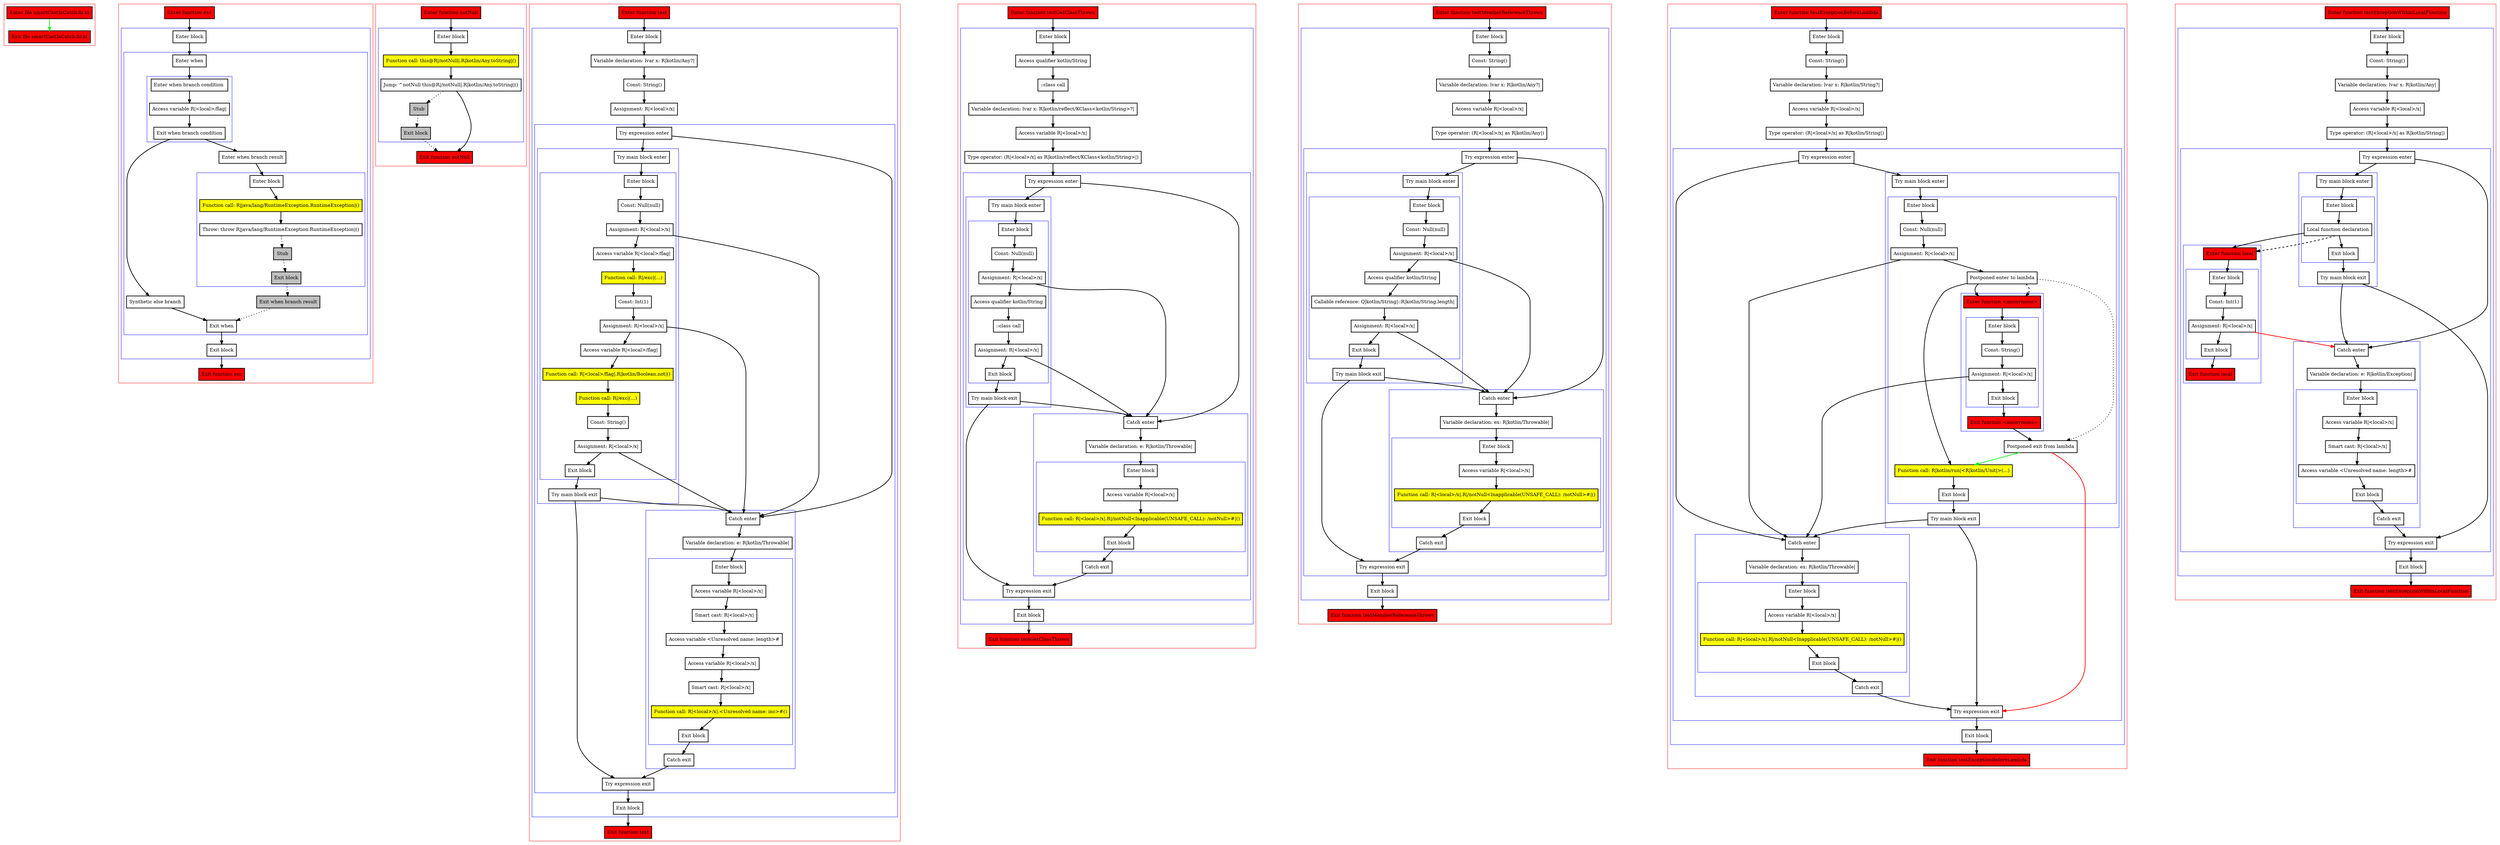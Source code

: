 digraph smartCastInCatch_fir_kt {
    graph [nodesep=3]
    node [shape=box penwidth=2]
    edge [penwidth=2]

    subgraph cluster_0 {
        color=red
        0 [label="Enter file smartCastInCatch.fir.kt" style="filled" fillcolor=red];
        1 [label="Exit file smartCastInCatch.fir.kt" style="filled" fillcolor=red];
    }
    0 -> {1} [color=green];

    subgraph cluster_1 {
        color=red
        2 [label="Enter function exc" style="filled" fillcolor=red];
        subgraph cluster_2 {
            color=blue
            3 [label="Enter block"];
            subgraph cluster_3 {
                color=blue
                4 [label="Enter when"];
                subgraph cluster_4 {
                    color=blue
                    5 [label="Enter when branch condition "];
                    6 [label="Access variable R|<local>/flag|"];
                    7 [label="Exit when branch condition"];
                }
                8 [label="Synthetic else branch"];
                9 [label="Enter when branch result"];
                subgraph cluster_5 {
                    color=blue
                    10 [label="Enter block"];
                    11 [label="Function call: R|java/lang/RuntimeException.RuntimeException|()" style="filled" fillcolor=yellow];
                    12 [label="Throw: throw R|java/lang/RuntimeException.RuntimeException|()"];
                    13 [label="Stub" style="filled" fillcolor=gray];
                    14 [label="Exit block" style="filled" fillcolor=gray];
                }
                15 [label="Exit when branch result" style="filled" fillcolor=gray];
                16 [label="Exit when"];
            }
            17 [label="Exit block"];
        }
        18 [label="Exit function exc" style="filled" fillcolor=red];
    }
    2 -> {3};
    3 -> {4};
    4 -> {5};
    5 -> {6};
    6 -> {7};
    7 -> {8 9};
    8 -> {16};
    9 -> {10};
    10 -> {11};
    11 -> {12};
    12 -> {13} [style=dotted];
    13 -> {14} [style=dotted];
    14 -> {15} [style=dotted];
    15 -> {16} [style=dotted];
    16 -> {17};
    17 -> {18};

    subgraph cluster_6 {
        color=red
        19 [label="Enter function notNull" style="filled" fillcolor=red];
        subgraph cluster_7 {
            color=blue
            20 [label="Enter block"];
            21 [label="Function call: this@R|/notNull|.R|kotlin/Any.toString|()" style="filled" fillcolor=yellow];
            22 [label="Jump: ^notNull this@R|/notNull|.R|kotlin/Any.toString|()"];
            23 [label="Stub" style="filled" fillcolor=gray];
            24 [label="Exit block" style="filled" fillcolor=gray];
        }
        25 [label="Exit function notNull" style="filled" fillcolor=red];
    }
    19 -> {20};
    20 -> {21};
    21 -> {22};
    22 -> {25};
    22 -> {23} [style=dotted];
    23 -> {24} [style=dotted];
    24 -> {25} [style=dotted];

    subgraph cluster_8 {
        color=red
        26 [label="Enter function test" style="filled" fillcolor=red];
        subgraph cluster_9 {
            color=blue
            27 [label="Enter block"];
            28 [label="Variable declaration: lvar x: R|kotlin/Any?|"];
            29 [label="Const: String()"];
            30 [label="Assignment: R|<local>/x|"];
            subgraph cluster_10 {
                color=blue
                31 [label="Try expression enter"];
                subgraph cluster_11 {
                    color=blue
                    32 [label="Try main block enter"];
                    subgraph cluster_12 {
                        color=blue
                        33 [label="Enter block"];
                        34 [label="Const: Null(null)"];
                        35 [label="Assignment: R|<local>/x|"];
                        36 [label="Access variable R|<local>/flag|"];
                        37 [label="Function call: R|/exc|(...)" style="filled" fillcolor=yellow];
                        38 [label="Const: Int(1)"];
                        39 [label="Assignment: R|<local>/x|"];
                        40 [label="Access variable R|<local>/flag|"];
                        41 [label="Function call: R|<local>/flag|.R|kotlin/Boolean.not|()" style="filled" fillcolor=yellow];
                        42 [label="Function call: R|/exc|(...)" style="filled" fillcolor=yellow];
                        43 [label="Const: String()"];
                        44 [label="Assignment: R|<local>/x|"];
                        45 [label="Exit block"];
                    }
                    46 [label="Try main block exit"];
                }
                subgraph cluster_13 {
                    color=blue
                    47 [label="Catch enter"];
                    48 [label="Variable declaration: e: R|kotlin/Throwable|"];
                    subgraph cluster_14 {
                        color=blue
                        49 [label="Enter block"];
                        50 [label="Access variable R|<local>/x|"];
                        51 [label="Smart cast: R|<local>/x|"];
                        52 [label="Access variable <Unresolved name: length>#"];
                        53 [label="Access variable R|<local>/x|"];
                        54 [label="Smart cast: R|<local>/x|"];
                        55 [label="Function call: R|<local>/x|.<Unresolved name: inc>#()" style="filled" fillcolor=yellow];
                        56 [label="Exit block"];
                    }
                    57 [label="Catch exit"];
                }
                58 [label="Try expression exit"];
            }
            59 [label="Exit block"];
        }
        60 [label="Exit function test" style="filled" fillcolor=red];
    }
    26 -> {27};
    27 -> {28};
    28 -> {29};
    29 -> {30};
    30 -> {31};
    31 -> {32 47};
    32 -> {33};
    33 -> {34};
    34 -> {35};
    35 -> {36 47};
    36 -> {37};
    37 -> {38};
    38 -> {39};
    39 -> {40 47};
    40 -> {41};
    41 -> {42};
    42 -> {43};
    43 -> {44};
    44 -> {45 47};
    45 -> {46};
    46 -> {47 58};
    47 -> {48};
    48 -> {49};
    49 -> {50};
    50 -> {51};
    51 -> {52};
    52 -> {53};
    53 -> {54};
    54 -> {55};
    55 -> {56};
    56 -> {57};
    57 -> {58};
    58 -> {59};
    59 -> {60};

    subgraph cluster_15 {
        color=red
        61 [label="Enter function testGetClassThrows" style="filled" fillcolor=red];
        subgraph cluster_16 {
            color=blue
            62 [label="Enter block"];
            63 [label="Access qualifier kotlin/String"];
            64 [label="::class call"];
            65 [label="Variable declaration: lvar x: R|kotlin/reflect/KClass<kotlin/String>?|"];
            66 [label="Access variable R|<local>/x|"];
            67 [label="Type operator: (R|<local>/x| as R|kotlin/reflect/KClass<kotlin/String>|)"];
            subgraph cluster_17 {
                color=blue
                68 [label="Try expression enter"];
                subgraph cluster_18 {
                    color=blue
                    69 [label="Try main block enter"];
                    subgraph cluster_19 {
                        color=blue
                        70 [label="Enter block"];
                        71 [label="Const: Null(null)"];
                        72 [label="Assignment: R|<local>/x|"];
                        73 [label="Access qualifier kotlin/String"];
                        74 [label="::class call"];
                        75 [label="Assignment: R|<local>/x|"];
                        76 [label="Exit block"];
                    }
                    77 [label="Try main block exit"];
                }
                subgraph cluster_20 {
                    color=blue
                    78 [label="Catch enter"];
                    79 [label="Variable declaration: e: R|kotlin/Throwable|"];
                    subgraph cluster_21 {
                        color=blue
                        80 [label="Enter block"];
                        81 [label="Access variable R|<local>/x|"];
                        82 [label="Function call: R|<local>/x|.R|/notNull<Inapplicable(UNSAFE_CALL): /notNull>#|()" style="filled" fillcolor=yellow];
                        83 [label="Exit block"];
                    }
                    84 [label="Catch exit"];
                }
                85 [label="Try expression exit"];
            }
            86 [label="Exit block"];
        }
        87 [label="Exit function testGetClassThrows" style="filled" fillcolor=red];
    }
    61 -> {62};
    62 -> {63};
    63 -> {64};
    64 -> {65};
    65 -> {66};
    66 -> {67};
    67 -> {68};
    68 -> {69 78};
    69 -> {70};
    70 -> {71};
    71 -> {72};
    72 -> {73 78};
    73 -> {74};
    74 -> {75};
    75 -> {76 78};
    76 -> {77};
    77 -> {78 85};
    78 -> {79};
    79 -> {80};
    80 -> {81};
    81 -> {82};
    82 -> {83};
    83 -> {84};
    84 -> {85};
    85 -> {86};
    86 -> {87};

    subgraph cluster_22 {
        color=red
        88 [label="Enter function testMemberReferenceThrows" style="filled" fillcolor=red];
        subgraph cluster_23 {
            color=blue
            89 [label="Enter block"];
            90 [label="Const: String()"];
            91 [label="Variable declaration: lvar x: R|kotlin/Any?|"];
            92 [label="Access variable R|<local>/x|"];
            93 [label="Type operator: (R|<local>/x| as R|kotlin/Any|)"];
            subgraph cluster_24 {
                color=blue
                94 [label="Try expression enter"];
                subgraph cluster_25 {
                    color=blue
                    95 [label="Try main block enter"];
                    subgraph cluster_26 {
                        color=blue
                        96 [label="Enter block"];
                        97 [label="Const: Null(null)"];
                        98 [label="Assignment: R|<local>/x|"];
                        99 [label="Access qualifier kotlin/String"];
                        100 [label="Callable reference: Q|kotlin/String|::R|kotlin/String.length|"];
                        101 [label="Assignment: R|<local>/x|"];
                        102 [label="Exit block"];
                    }
                    103 [label="Try main block exit"];
                }
                subgraph cluster_27 {
                    color=blue
                    104 [label="Catch enter"];
                    105 [label="Variable declaration: ex: R|kotlin/Throwable|"];
                    subgraph cluster_28 {
                        color=blue
                        106 [label="Enter block"];
                        107 [label="Access variable R|<local>/x|"];
                        108 [label="Function call: R|<local>/x|.R|/notNull<Inapplicable(UNSAFE_CALL): /notNull>#|()" style="filled" fillcolor=yellow];
                        109 [label="Exit block"];
                    }
                    110 [label="Catch exit"];
                }
                111 [label="Try expression exit"];
            }
            112 [label="Exit block"];
        }
        113 [label="Exit function testMemberReferenceThrows" style="filled" fillcolor=red];
    }
    88 -> {89};
    89 -> {90};
    90 -> {91};
    91 -> {92};
    92 -> {93};
    93 -> {94};
    94 -> {95 104};
    95 -> {96};
    96 -> {97};
    97 -> {98};
    98 -> {99 104};
    99 -> {100};
    100 -> {101};
    101 -> {102 104};
    102 -> {103};
    103 -> {104 111};
    104 -> {105};
    105 -> {106};
    106 -> {107};
    107 -> {108};
    108 -> {109};
    109 -> {110};
    110 -> {111};
    111 -> {112};
    112 -> {113};

    subgraph cluster_29 {
        color=red
        114 [label="Enter function testExceptionBeforeLambda" style="filled" fillcolor=red];
        subgraph cluster_30 {
            color=blue
            115 [label="Enter block"];
            116 [label="Const: String()"];
            117 [label="Variable declaration: lvar x: R|kotlin/String?|"];
            118 [label="Access variable R|<local>/x|"];
            119 [label="Type operator: (R|<local>/x| as R|kotlin/String|)"];
            subgraph cluster_31 {
                color=blue
                120 [label="Try expression enter"];
                subgraph cluster_32 {
                    color=blue
                    121 [label="Try main block enter"];
                    subgraph cluster_33 {
                        color=blue
                        122 [label="Enter block"];
                        123 [label="Const: Null(null)"];
                        124 [label="Assignment: R|<local>/x|"];
                        125 [label="Postponed enter to lambda"];
                        subgraph cluster_34 {
                            color=blue
                            126 [label="Enter function <anonymous>" style="filled" fillcolor=red];
                            subgraph cluster_35 {
                                color=blue
                                127 [label="Enter block"];
                                128 [label="Const: String()"];
                                129 [label="Assignment: R|<local>/x|"];
                                130 [label="Exit block"];
                            }
                            131 [label="Exit function <anonymous>" style="filled" fillcolor=red];
                        }
                        132 [label="Postponed exit from lambda"];
                        133 [label="Function call: R|kotlin/run|<R|kotlin/Unit|>(...)" style="filled" fillcolor=yellow];
                        134 [label="Exit block"];
                    }
                    135 [label="Try main block exit"];
                }
                subgraph cluster_36 {
                    color=blue
                    136 [label="Catch enter"];
                    137 [label="Variable declaration: ex: R|kotlin/Throwable|"];
                    subgraph cluster_37 {
                        color=blue
                        138 [label="Enter block"];
                        139 [label="Access variable R|<local>/x|"];
                        140 [label="Function call: R|<local>/x|.R|/notNull<Inapplicable(UNSAFE_CALL): /notNull>#|()" style="filled" fillcolor=yellow];
                        141 [label="Exit block"];
                    }
                    142 [label="Catch exit"];
                }
                143 [label="Try expression exit"];
            }
            144 [label="Exit block"];
        }
        145 [label="Exit function testExceptionBeforeLambda" style="filled" fillcolor=red];
    }
    114 -> {115};
    115 -> {116};
    116 -> {117};
    117 -> {118};
    118 -> {119};
    119 -> {120};
    120 -> {121 136};
    121 -> {122};
    122 -> {123};
    123 -> {124};
    124 -> {125 136};
    125 -> {126 133};
    125 -> {132} [style=dotted];
    125 -> {126} [style=dashed];
    126 -> {127};
    127 -> {128};
    128 -> {129};
    129 -> {130 136};
    130 -> {131};
    131 -> {132};
    132 -> {133} [color=green];
    132 -> {143} [color=red];
    133 -> {134};
    134 -> {135};
    135 -> {136 143};
    136 -> {137};
    137 -> {138};
    138 -> {139};
    139 -> {140};
    140 -> {141};
    141 -> {142};
    142 -> {143};
    143 -> {144};
    144 -> {145};

    subgraph cluster_38 {
        color=red
        146 [label="Enter function testExceptionWithinLocalFunction" style="filled" fillcolor=red];
        subgraph cluster_39 {
            color=blue
            147 [label="Enter block"];
            148 [label="Const: String()"];
            149 [label="Variable declaration: lvar x: R|kotlin/Any|"];
            150 [label="Access variable R|<local>/x|"];
            151 [label="Type operator: (R|<local>/x| as R|kotlin/String|)"];
            subgraph cluster_40 {
                color=blue
                152 [label="Try expression enter"];
                subgraph cluster_41 {
                    color=blue
                    153 [label="Try main block enter"];
                    subgraph cluster_42 {
                        color=blue
                        154 [label="Enter block"];
                        155 [label="Local function declaration"];
                        156 [label="Exit block"];
                    }
                    157 [label="Try main block exit"];
                }
                subgraph cluster_43 {
                    color=blue
                    158 [label="Enter function local" style="filled" fillcolor=red];
                    subgraph cluster_44 {
                        color=blue
                        159 [label="Enter block"];
                        160 [label="Const: Int(1)"];
                        161 [label="Assignment: R|<local>/x|"];
                        162 [label="Exit block"];
                    }
                    163 [label="Exit function local" style="filled" fillcolor=red];
                }
                subgraph cluster_45 {
                    color=blue
                    164 [label="Catch enter"];
                    165 [label="Variable declaration: e: R|kotlin/Exception|"];
                    subgraph cluster_46 {
                        color=blue
                        166 [label="Enter block"];
                        167 [label="Access variable R|<local>/x|"];
                        168 [label="Smart cast: R|<local>/x|"];
                        169 [label="Access variable <Unresolved name: length>#"];
                        170 [label="Exit block"];
                    }
                    171 [label="Catch exit"];
                }
                172 [label="Try expression exit"];
            }
            173 [label="Exit block"];
        }
        174 [label="Exit function testExceptionWithinLocalFunction" style="filled" fillcolor=red];
    }
    146 -> {147};
    147 -> {148};
    148 -> {149};
    149 -> {150};
    150 -> {151};
    151 -> {152};
    152 -> {153 164};
    153 -> {154};
    154 -> {155};
    155 -> {156 158};
    155 -> {158} [style=dashed];
    156 -> {157};
    157 -> {164 172};
    158 -> {159};
    159 -> {160};
    160 -> {161};
    161 -> {162};
    161 -> {164} [color=red];
    162 -> {163};
    164 -> {165};
    165 -> {166};
    166 -> {167};
    167 -> {168};
    168 -> {169};
    169 -> {170};
    170 -> {171};
    171 -> {172};
    172 -> {173};
    173 -> {174};

}

